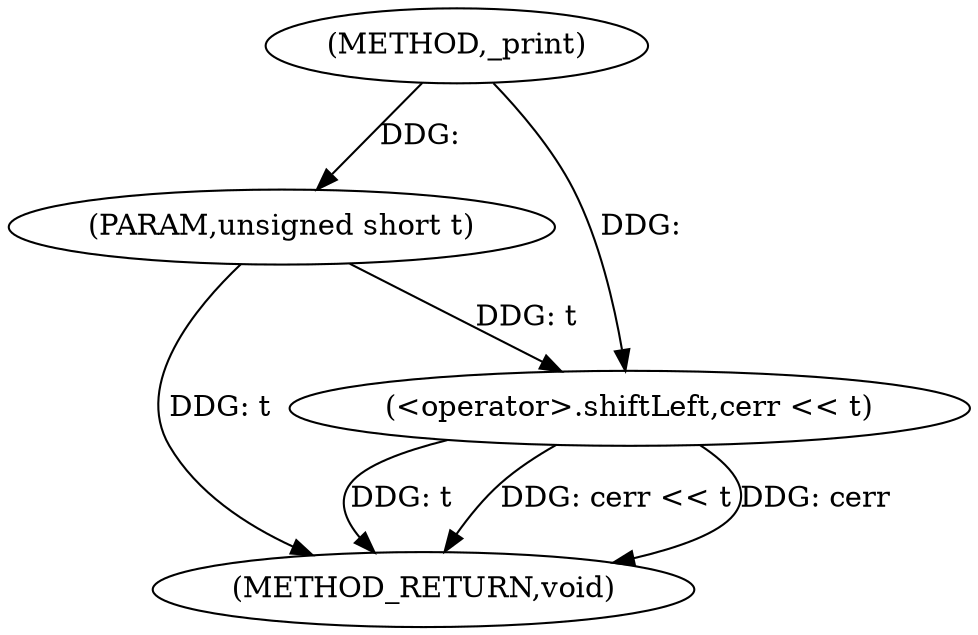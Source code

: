 digraph "_print" {  
"1000144" [label = "(METHOD,_print)" ]
"1000150" [label = "(METHOD_RETURN,void)" ]
"1000145" [label = "(PARAM,unsigned short t)" ]
"1000147" [label = "(<operator>.shiftLeft,cerr << t)" ]
  "1000145" -> "1000150"  [ label = "DDG: t"] 
  "1000147" -> "1000150"  [ label = "DDG: t"] 
  "1000147" -> "1000150"  [ label = "DDG: cerr << t"] 
  "1000147" -> "1000150"  [ label = "DDG: cerr"] 
  "1000144" -> "1000145"  [ label = "DDG: "] 
  "1000144" -> "1000147"  [ label = "DDG: "] 
  "1000145" -> "1000147"  [ label = "DDG: t"] 
}
